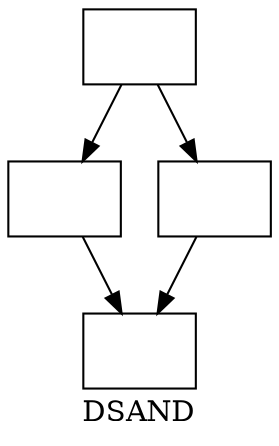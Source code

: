 digraph "DSAND" {
	label="DSAND";

	Node0x578ed40 [shape=record,label="{}"];
	Node0x578ed40 -> Node0x5794dd0;
	Node0x578ed40 -> Node0x5794eb0;
	Node0x5794eb0 [shape=record,label="{}"];
	Node0x5794eb0 -> Node0x5795430;
	Node0x5794dd0 [shape=record,label="{}"];
	Node0x5794dd0 -> Node0x5795430;
	Node0x5795430 [shape=record,label="{}"];
}

